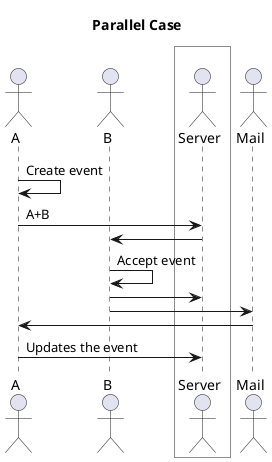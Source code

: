 @startuml

title Parallel Case
actor A
actor B
box " " #White
	actor Server
end box
actor Mail

A -> A : Create event
A -> Server : A+B
Server -> B
B -> B : Accept event
B -> Server
B -> Mail
Mail -> A
A -> Server : Updates the event

@enduml